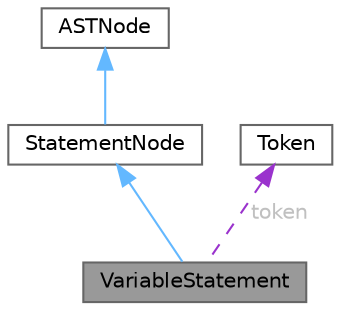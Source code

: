 digraph "VariableStatement"
{
 // LATEX_PDF_SIZE
  bgcolor="transparent";
  edge [fontname=Helvetica,fontsize=10,labelfontname=Helvetica,labelfontsize=10];
  node [fontname=Helvetica,fontsize=10,shape=box,height=0.2,width=0.4];
  Node1 [id="Node000001",label="VariableStatement",height=0.2,width=0.4,color="gray40", fillcolor="grey60", style="filled", fontcolor="black",tooltip=" "];
  Node2 -> Node1 [id="edge1_Node000001_Node000002",dir="back",color="steelblue1",style="solid",tooltip=" "];
  Node2 [id="Node000002",label="StatementNode",height=0.2,width=0.4,color="gray40", fillcolor="white", style="filled",URL="$structStatementNode.html",tooltip="Base class for all statements."];
  Node3 -> Node2 [id="edge2_Node000002_Node000003",dir="back",color="steelblue1",style="solid",tooltip=" "];
  Node3 [id="Node000003",label="ASTNode",height=0.2,width=0.4,color="gray40", fillcolor="white", style="filled",URL="$structASTNode.html",tooltip="Base class of all AST nodes."];
  Node4 -> Node1 [id="edge3_Node000001_Node000004",dir="back",color="darkorchid3",style="dashed",tooltip=" ",label=" token",fontcolor="grey" ];
  Node4 [id="Node000004",label="Token",height=0.2,width=0.4,color="gray40", fillcolor="white", style="filled",URL="$structToken.html",tooltip=" "];
}
